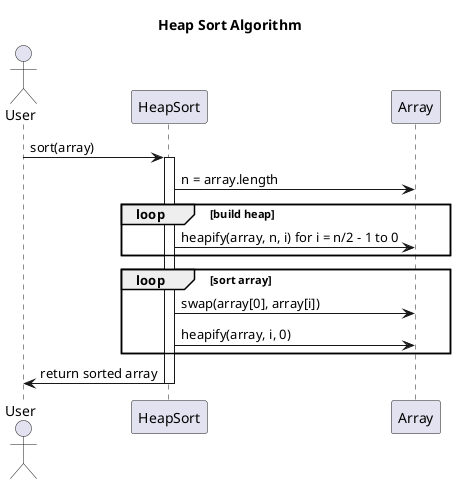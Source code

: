 @startuml HeapSort

title Heap Sort Algorithm

actor User
participant "HeapSort" as HeapSort
participant "Array" as Array

User -> HeapSort: sort(array)
activate HeapSort

HeapSort -> Array: n = array.length

loop build heap
    HeapSort -> Array: heapify(array, n, i) for i = n/2 - 1 to 0
end

loop sort array
    HeapSort -> Array: swap(array[0], array[i])
    HeapSort -> Array: heapify(array, i, 0)
end

HeapSort -> User: return sorted array
deactivate HeapSort

@enduml

